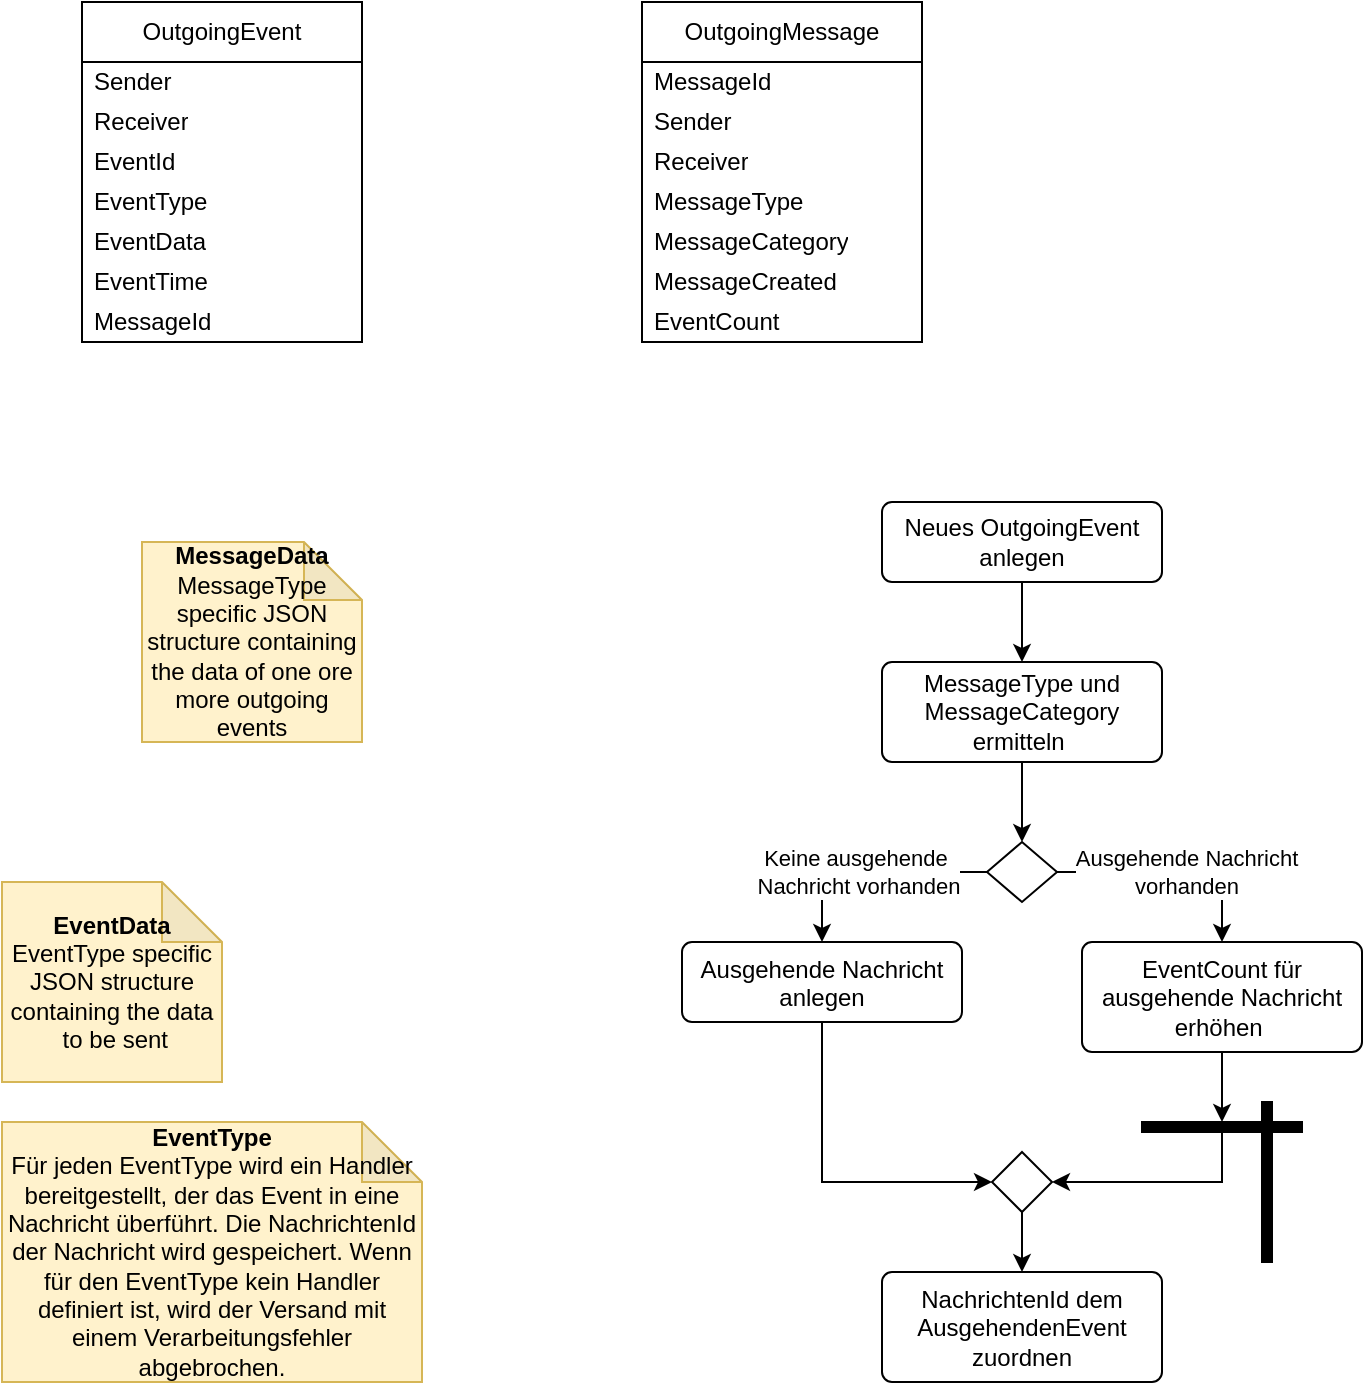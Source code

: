 <mxfile version="24.4.10" type="github">
  <diagram name="Seite-1" id="YK1ayBAXCo4zHLLxA4et">
    <mxGraphModel dx="250" dy="236" grid="1" gridSize="10" guides="1" tooltips="1" connect="1" arrows="1" fold="1" page="1" pageScale="1" pageWidth="827" pageHeight="1169" math="0" shadow="0">
      <root>
        <mxCell id="0" />
        <mxCell id="1" parent="0" />
        <mxCell id="UbyreCae_YLPJ1FmVZYK-16" value="OutgoingEvent" style="swimlane;fontStyle=0;childLayout=stackLayout;horizontal=1;startSize=30;horizontalStack=0;resizeParent=1;resizeParentMax=0;resizeLast=0;collapsible=1;marginBottom=0;whiteSpace=wrap;html=1;" parent="1" vertex="1">
          <mxGeometry x="80" y="400" width="140" height="170" as="geometry" />
        </mxCell>
        <mxCell id="UbyreCae_YLPJ1FmVZYK-17" value="Sender" style="text;strokeColor=none;fillColor=none;align=left;verticalAlign=middle;spacingLeft=4;spacingRight=4;overflow=hidden;points=[[0,0.5],[1,0.5]];portConstraint=eastwest;rotatable=0;whiteSpace=wrap;html=1;" parent="UbyreCae_YLPJ1FmVZYK-16" vertex="1">
          <mxGeometry y="30" width="140" height="20" as="geometry" />
        </mxCell>
        <mxCell id="UbyreCae_YLPJ1FmVZYK-18" value="Receiver" style="text;strokeColor=none;fillColor=none;align=left;verticalAlign=middle;spacingLeft=4;spacingRight=4;overflow=hidden;points=[[0,0.5],[1,0.5]];portConstraint=eastwest;rotatable=0;whiteSpace=wrap;html=1;" parent="UbyreCae_YLPJ1FmVZYK-16" vertex="1">
          <mxGeometry y="50" width="140" height="20" as="geometry" />
        </mxCell>
        <mxCell id="UbyreCae_YLPJ1FmVZYK-30" value="EventId" style="text;strokeColor=none;fillColor=none;align=left;verticalAlign=middle;spacingLeft=4;spacingRight=4;overflow=hidden;points=[[0,0.5],[1,0.5]];portConstraint=eastwest;rotatable=0;whiteSpace=wrap;html=1;" parent="UbyreCae_YLPJ1FmVZYK-16" vertex="1">
          <mxGeometry y="70" width="140" height="20" as="geometry" />
        </mxCell>
        <mxCell id="UbyreCae_YLPJ1FmVZYK-19" value="EventType" style="text;strokeColor=none;fillColor=none;align=left;verticalAlign=middle;spacingLeft=4;spacingRight=4;overflow=hidden;points=[[0,0.5],[1,0.5]];portConstraint=eastwest;rotatable=0;whiteSpace=wrap;html=1;" parent="UbyreCae_YLPJ1FmVZYK-16" vertex="1">
          <mxGeometry y="90" width="140" height="20" as="geometry" />
        </mxCell>
        <mxCell id="UbyreCae_YLPJ1FmVZYK-21" value="EventData" style="text;strokeColor=none;fillColor=none;align=left;verticalAlign=middle;spacingLeft=4;spacingRight=4;overflow=hidden;points=[[0,0.5],[1,0.5]];portConstraint=eastwest;rotatable=0;whiteSpace=wrap;html=1;" parent="UbyreCae_YLPJ1FmVZYK-16" vertex="1">
          <mxGeometry y="110" width="140" height="20" as="geometry" />
        </mxCell>
        <mxCell id="UbyreCae_YLPJ1FmVZYK-20" value="EventTime" style="text;strokeColor=none;fillColor=none;align=left;verticalAlign=middle;spacingLeft=4;spacingRight=4;overflow=hidden;points=[[0,0.5],[1,0.5]];portConstraint=eastwest;rotatable=0;whiteSpace=wrap;html=1;" parent="UbyreCae_YLPJ1FmVZYK-16" vertex="1">
          <mxGeometry y="130" width="140" height="20" as="geometry" />
        </mxCell>
        <mxCell id="UbyreCae_YLPJ1FmVZYK-31" value="MessageId" style="text;strokeColor=none;fillColor=none;align=left;verticalAlign=middle;spacingLeft=4;spacingRight=4;overflow=hidden;points=[[0,0.5],[1,0.5]];portConstraint=eastwest;rotatable=0;whiteSpace=wrap;html=1;" parent="UbyreCae_YLPJ1FmVZYK-16" vertex="1">
          <mxGeometry y="150" width="140" height="20" as="geometry" />
        </mxCell>
        <mxCell id="UbyreCae_YLPJ1FmVZYK-22" value="OutgoingMessage" style="swimlane;fontStyle=0;childLayout=stackLayout;horizontal=1;startSize=30;horizontalStack=0;resizeParent=1;resizeParentMax=0;resizeLast=0;collapsible=1;marginBottom=0;whiteSpace=wrap;html=1;" parent="1" vertex="1">
          <mxGeometry x="360" y="400" width="140" height="170" as="geometry" />
        </mxCell>
        <mxCell id="UbyreCae_YLPJ1FmVZYK-29" value="MessageId" style="text;strokeColor=none;fillColor=none;align=left;verticalAlign=middle;spacingLeft=4;spacingRight=4;overflow=hidden;points=[[0,0.5],[1,0.5]];portConstraint=eastwest;rotatable=0;whiteSpace=wrap;html=1;flipV=1;" parent="UbyreCae_YLPJ1FmVZYK-22" vertex="1">
          <mxGeometry y="30" width="140" height="20" as="geometry" />
        </mxCell>
        <mxCell id="UbyreCae_YLPJ1FmVZYK-23" value="Sender" style="text;strokeColor=none;fillColor=none;align=left;verticalAlign=middle;spacingLeft=4;spacingRight=4;overflow=hidden;points=[[0,0.5],[1,0.5]];portConstraint=eastwest;rotatable=0;whiteSpace=wrap;html=1;" parent="UbyreCae_YLPJ1FmVZYK-22" vertex="1">
          <mxGeometry y="50" width="140" height="20" as="geometry" />
        </mxCell>
        <mxCell id="UbyreCae_YLPJ1FmVZYK-24" value="Receiver" style="text;strokeColor=none;fillColor=none;align=left;verticalAlign=middle;spacingLeft=4;spacingRight=4;overflow=hidden;points=[[0,0.5],[1,0.5]];portConstraint=eastwest;rotatable=0;whiteSpace=wrap;html=1;" parent="UbyreCae_YLPJ1FmVZYK-22" vertex="1">
          <mxGeometry y="70" width="140" height="20" as="geometry" />
        </mxCell>
        <mxCell id="UbyreCae_YLPJ1FmVZYK-27" value="MessageType" style="text;strokeColor=none;fillColor=none;align=left;verticalAlign=middle;spacingLeft=4;spacingRight=4;overflow=hidden;points=[[0,0.5],[1,0.5]];portConstraint=eastwest;rotatable=0;whiteSpace=wrap;html=1;" parent="UbyreCae_YLPJ1FmVZYK-22" vertex="1">
          <mxGeometry y="90" width="140" height="20" as="geometry" />
        </mxCell>
        <mxCell id="UbyreCae_YLPJ1FmVZYK-33" value="MessageCategory" style="text;strokeColor=none;fillColor=none;align=left;verticalAlign=middle;spacingLeft=4;spacingRight=4;overflow=hidden;points=[[0,0.5],[1,0.5]];portConstraint=eastwest;rotatable=0;whiteSpace=wrap;html=1;" parent="UbyreCae_YLPJ1FmVZYK-22" vertex="1">
          <mxGeometry y="110" width="140" height="20" as="geometry" />
        </mxCell>
        <mxCell id="UbyreCae_YLPJ1FmVZYK-41" value="MessageCreated" style="text;strokeColor=none;fillColor=none;align=left;verticalAlign=middle;spacingLeft=4;spacingRight=4;overflow=hidden;points=[[0,0.5],[1,0.5]];portConstraint=eastwest;rotatable=0;whiteSpace=wrap;html=1;" parent="UbyreCae_YLPJ1FmVZYK-22" vertex="1">
          <mxGeometry y="130" width="140" height="20" as="geometry" />
        </mxCell>
        <mxCell id="KgunOmB92rTkKpUrxYC2-1" value="EventCount" style="text;strokeColor=none;fillColor=none;align=left;verticalAlign=middle;spacingLeft=4;spacingRight=4;overflow=hidden;points=[[0,0.5],[1,0.5]];portConstraint=eastwest;rotatable=0;whiteSpace=wrap;html=1;" vertex="1" parent="UbyreCae_YLPJ1FmVZYK-22">
          <mxGeometry y="150" width="140" height="20" as="geometry" />
        </mxCell>
        <mxCell id="UbyreCae_YLPJ1FmVZYK-34" value="&lt;b&gt;EventData&lt;/b&gt;&lt;div&gt;EventType specific JSON structure containing the data &amp;nbsp;to be sent&lt;/div&gt;" style="shape=note;whiteSpace=wrap;html=1;backgroundOutline=1;darkOpacity=0.05;fillColor=#fff2cc;strokeColor=#d6b656;" parent="1" vertex="1">
          <mxGeometry x="40" y="840" width="110" height="100" as="geometry" />
        </mxCell>
        <mxCell id="UbyreCae_YLPJ1FmVZYK-39" value="&lt;b&gt;MessageData&lt;/b&gt;&lt;div&gt;MessageType specific JSON structure containing the data of one ore more outgoing events&lt;/div&gt;" style="shape=note;whiteSpace=wrap;html=1;backgroundOutline=1;darkOpacity=0.05;fillColor=#fff2cc;strokeColor=#d6b656;size=29;" parent="1" vertex="1">
          <mxGeometry x="110" y="670" width="110" height="100" as="geometry" />
        </mxCell>
        <mxCell id="UbyreCae_YLPJ1FmVZYK-40" value="&lt;b&gt;EventType&lt;/b&gt;&lt;div&gt;Für jeden EventType wird ein Handler bereitgestellt, der das Event in eine Nachricht überführt. Die NachrichtenId der Nachricht wird gespeichert. Wenn für den EventType kein Handler definiert ist, wird der Versand mit einem Verarbeitungsfehler abgebrochen.&lt;/div&gt;" style="shape=note;whiteSpace=wrap;html=1;backgroundOutline=1;darkOpacity=0.05;fillColor=#fff2cc;strokeColor=#d6b656;" parent="1" vertex="1">
          <mxGeometry x="40" y="960" width="210" height="130" as="geometry" />
        </mxCell>
        <mxCell id="KgunOmB92rTkKpUrxYC2-4" value="" style="edgeStyle=orthogonalEdgeStyle;rounded=0;orthogonalLoop=1;jettySize=auto;html=1;" edge="1" parent="1" source="KgunOmB92rTkKpUrxYC2-2" target="KgunOmB92rTkKpUrxYC2-3">
          <mxGeometry relative="1" as="geometry" />
        </mxCell>
        <mxCell id="KgunOmB92rTkKpUrxYC2-2" value="Neues OutgoingEvent anlegen" style="html=1;align=center;verticalAlign=middle;rounded=1;absoluteArcSize=1;arcSize=10;dashed=0;whiteSpace=wrap;" vertex="1" parent="1">
          <mxGeometry x="480" y="650" width="140" height="40" as="geometry" />
        </mxCell>
        <mxCell id="KgunOmB92rTkKpUrxYC2-25" value="" style="edgeStyle=orthogonalEdgeStyle;rounded=0;orthogonalLoop=1;jettySize=auto;html=1;" edge="1" parent="1" source="KgunOmB92rTkKpUrxYC2-3" target="KgunOmB92rTkKpUrxYC2-6">
          <mxGeometry relative="1" as="geometry" />
        </mxCell>
        <mxCell id="KgunOmB92rTkKpUrxYC2-3" value="MessageType und MessageCategory ermitteln&amp;nbsp;" style="html=1;align=center;verticalAlign=middle;rounded=1;absoluteArcSize=1;arcSize=10;dashed=0;whiteSpace=wrap;" vertex="1" parent="1">
          <mxGeometry x="480" y="730" width="140" height="50" as="geometry" />
        </mxCell>
        <mxCell id="KgunOmB92rTkKpUrxYC2-38" value="" style="edgeStyle=orthogonalEdgeStyle;rounded=0;orthogonalLoop=1;jettySize=auto;html=1;" edge="1" parent="1" source="KgunOmB92rTkKpUrxYC2-5" target="KgunOmB92rTkKpUrxYC2-37">
          <mxGeometry relative="1" as="geometry" />
        </mxCell>
        <mxCell id="KgunOmB92rTkKpUrxYC2-5" value="EventCount für ausgehende Nachricht erhöhen&amp;nbsp;" style="html=1;align=center;verticalAlign=top;rounded=1;absoluteArcSize=1;arcSize=10;dashed=0;whiteSpace=wrap;" vertex="1" parent="1">
          <mxGeometry x="580" y="870" width="140" height="55" as="geometry" />
        </mxCell>
        <mxCell id="KgunOmB92rTkKpUrxYC2-8" value="" style="edgeStyle=orthogonalEdgeStyle;rounded=0;orthogonalLoop=1;jettySize=auto;html=1;" edge="1" parent="1" source="KgunOmB92rTkKpUrxYC2-6" target="KgunOmB92rTkKpUrxYC2-5">
          <mxGeometry relative="1" as="geometry" />
        </mxCell>
        <mxCell id="KgunOmB92rTkKpUrxYC2-28" value="Ausgehende Nachricht&lt;div&gt;vorhanden&lt;/div&gt;" style="edgeLabel;html=1;align=center;verticalAlign=middle;resizable=0;points=[];" vertex="1" connectable="0" parent="KgunOmB92rTkKpUrxYC2-8">
          <mxGeometry x="-0.421" y="-2" relative="1" as="geometry">
            <mxPoint x="30" y="-2" as="offset" />
          </mxGeometry>
        </mxCell>
        <mxCell id="KgunOmB92rTkKpUrxYC2-16" value="" style="edgeStyle=orthogonalEdgeStyle;rounded=0;orthogonalLoop=1;jettySize=auto;html=1;" edge="1" parent="1" source="KgunOmB92rTkKpUrxYC2-6" target="KgunOmB92rTkKpUrxYC2-15">
          <mxGeometry relative="1" as="geometry" />
        </mxCell>
        <mxCell id="KgunOmB92rTkKpUrxYC2-27" value="Keine ausgehende&amp;nbsp;&lt;div&gt;Nachricht vorhanden&lt;/div&gt;" style="edgeLabel;html=1;align=center;verticalAlign=middle;resizable=0;points=[];" vertex="1" connectable="0" parent="KgunOmB92rTkKpUrxYC2-16">
          <mxGeometry x="-0.363" y="2" relative="1" as="geometry">
            <mxPoint x="-27" y="-2" as="offset" />
          </mxGeometry>
        </mxCell>
        <mxCell id="KgunOmB92rTkKpUrxYC2-6" value="" style="rhombus;" vertex="1" parent="1">
          <mxGeometry x="532.5" y="820" width="35" height="30" as="geometry" />
        </mxCell>
        <mxCell id="KgunOmB92rTkKpUrxYC2-15" value="Ausgehende Nachricht anlegen" style="html=1;align=center;verticalAlign=top;rounded=1;absoluteArcSize=1;arcSize=10;dashed=0;whiteSpace=wrap;" vertex="1" parent="1">
          <mxGeometry x="380" y="870" width="140" height="40" as="geometry" />
        </mxCell>
        <mxCell id="KgunOmB92rTkKpUrxYC2-17" value="NachrichtenId dem AusgehendenEvent zuordnen" style="html=1;align=center;verticalAlign=middle;rounded=1;absoluteArcSize=1;arcSize=10;dashed=0;whiteSpace=wrap;" vertex="1" parent="1">
          <mxGeometry x="480" y="1035" width="140" height="55" as="geometry" />
        </mxCell>
        <mxCell id="KgunOmB92rTkKpUrxYC2-35" value="" style="edgeStyle=orthogonalEdgeStyle;rounded=0;orthogonalLoop=1;jettySize=auto;html=1;" edge="1" parent="1" source="KgunOmB92rTkKpUrxYC2-29" target="KgunOmB92rTkKpUrxYC2-17">
          <mxGeometry relative="1" as="geometry" />
        </mxCell>
        <mxCell id="KgunOmB92rTkKpUrxYC2-29" value="" style="rhombus;" vertex="1" parent="1">
          <mxGeometry x="535" y="975" width="30" height="30" as="geometry" />
        </mxCell>
        <mxCell id="KgunOmB92rTkKpUrxYC2-33" value="" style="edgeStyle=orthogonalEdgeStyle;orthogonalLoop=1;jettySize=auto;html=1;rounded=0;exitX=0.5;exitY=1;exitDx=0;exitDy=0;entryX=0;entryY=0.5;entryDx=0;entryDy=0;" edge="1" parent="1" source="KgunOmB92rTkKpUrxYC2-15" target="KgunOmB92rTkKpUrxYC2-29">
          <mxGeometry width="80" relative="1" as="geometry">
            <mxPoint x="380" y="1010" as="sourcePoint" />
            <mxPoint x="470" y="920" as="targetPoint" />
          </mxGeometry>
        </mxCell>
        <mxCell id="KgunOmB92rTkKpUrxYC2-37" value="" style="html=1;points=[];perimeter=orthogonalPerimeter;fillColor=strokeColor;direction=south;" vertex="1" parent="1">
          <mxGeometry x="610" y="960" width="80" height="5" as="geometry" />
        </mxCell>
        <mxCell id="KgunOmB92rTkKpUrxYC2-40" value="" style="edgeStyle=orthogonalEdgeStyle;orthogonalLoop=1;jettySize=auto;html=1;rounded=0;entryX=1;entryY=0.5;entryDx=0;entryDy=0;exitX=0;exitY=0.5;exitDx=0;exitDy=0;exitPerimeter=0;" edge="1" parent="1" source="KgunOmB92rTkKpUrxYC2-37" target="KgunOmB92rTkKpUrxYC2-29">
          <mxGeometry width="80" relative="1" as="geometry">
            <mxPoint x="640" y="970" as="sourcePoint" />
            <mxPoint x="750" y="820" as="targetPoint" />
            <Array as="points">
              <mxPoint x="650" y="990" />
            </Array>
          </mxGeometry>
        </mxCell>
        <mxCell id="KgunOmB92rTkKpUrxYC2-41" value="" style="html=1;points=[];perimeter=orthogonalPerimeter;fillColor=strokeColor;" vertex="1" parent="1">
          <mxGeometry x="670" y="950" width="5" height="80" as="geometry" />
        </mxCell>
      </root>
    </mxGraphModel>
  </diagram>
</mxfile>
